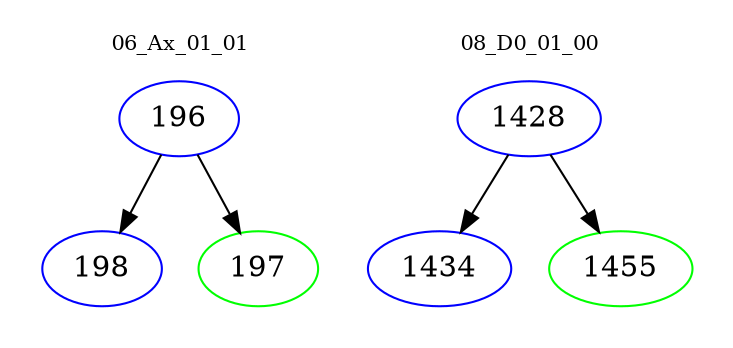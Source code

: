 digraph{
subgraph cluster_0 {
color = white
label = "06_Ax_01_01";
fontsize=10;
T0_196 [label="196", color="blue"]
T0_196 -> T0_198 [color="black"]
T0_198 [label="198", color="blue"]
T0_196 -> T0_197 [color="black"]
T0_197 [label="197", color="green"]
}
subgraph cluster_1 {
color = white
label = "08_D0_01_00";
fontsize=10;
T1_1428 [label="1428", color="blue"]
T1_1428 -> T1_1434 [color="black"]
T1_1434 [label="1434", color="blue"]
T1_1428 -> T1_1455 [color="black"]
T1_1455 [label="1455", color="green"]
}
}
